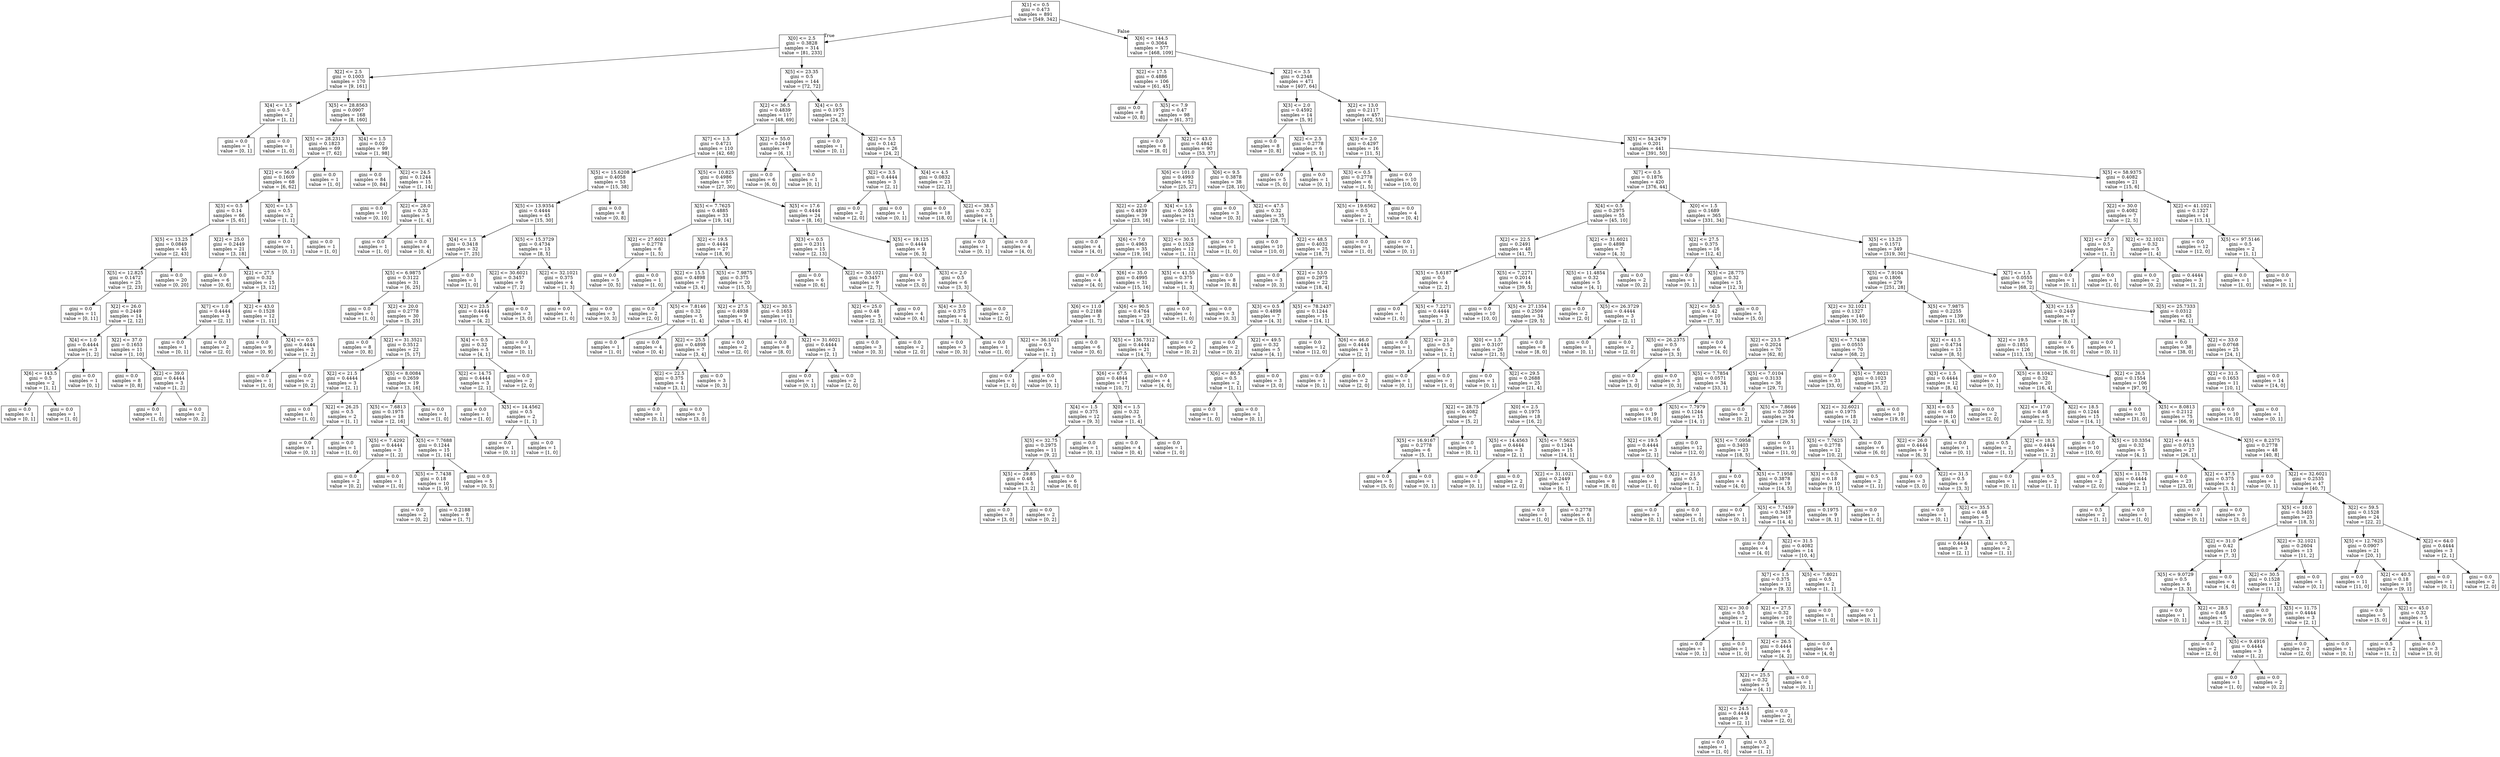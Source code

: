 digraph Tree {
node [shape=box] ;
0 [label="X[1] <= 0.5\ngini = 0.473\nsamples = 891\nvalue = [549, 342]"] ;
1 [label="X[0] <= 2.5\ngini = 0.3828\nsamples = 314\nvalue = [81, 233]"] ;
0 -> 1 [labeldistance=2.5, labelangle=45, headlabel="True"] ;
2 [label="X[2] <= 2.5\ngini = 0.1003\nsamples = 170\nvalue = [9, 161]"] ;
1 -> 2 ;
3 [label="X[4] <= 1.5\ngini = 0.5\nsamples = 2\nvalue = [1, 1]"] ;
2 -> 3 ;
4 [label="gini = 0.0\nsamples = 1\nvalue = [0, 1]"] ;
3 -> 4 ;
5 [label="gini = 0.0\nsamples = 1\nvalue = [1, 0]"] ;
3 -> 5 ;
6 [label="X[5] <= 28.8563\ngini = 0.0907\nsamples = 168\nvalue = [8, 160]"] ;
2 -> 6 ;
7 [label="X[5] <= 28.2313\ngini = 0.1823\nsamples = 69\nvalue = [7, 62]"] ;
6 -> 7 ;
8 [label="X[2] <= 56.0\ngini = 0.1609\nsamples = 68\nvalue = [6, 62]"] ;
7 -> 8 ;
9 [label="X[3] <= 0.5\ngini = 0.14\nsamples = 66\nvalue = [5, 61]"] ;
8 -> 9 ;
10 [label="X[5] <= 13.25\ngini = 0.0849\nsamples = 45\nvalue = [2, 43]"] ;
9 -> 10 ;
11 [label="X[5] <= 12.825\ngini = 0.1472\nsamples = 25\nvalue = [2, 23]"] ;
10 -> 11 ;
12 [label="gini = 0.0\nsamples = 11\nvalue = [0, 11]"] ;
11 -> 12 ;
13 [label="X[2] <= 26.0\ngini = 0.2449\nsamples = 14\nvalue = [2, 12]"] ;
11 -> 13 ;
14 [label="X[4] <= 1.0\ngini = 0.4444\nsamples = 3\nvalue = [1, 2]"] ;
13 -> 14 ;
15 [label="X[6] <= 143.5\ngini = 0.5\nsamples = 2\nvalue = [1, 1]"] ;
14 -> 15 ;
16 [label="gini = 0.0\nsamples = 1\nvalue = [0, 1]"] ;
15 -> 16 ;
17 [label="gini = 0.0\nsamples = 1\nvalue = [1, 0]"] ;
15 -> 17 ;
18 [label="gini = 0.0\nsamples = 1\nvalue = [0, 1]"] ;
14 -> 18 ;
19 [label="X[2] <= 37.0\ngini = 0.1653\nsamples = 11\nvalue = [1, 10]"] ;
13 -> 19 ;
20 [label="gini = 0.0\nsamples = 8\nvalue = [0, 8]"] ;
19 -> 20 ;
21 [label="X[2] <= 39.0\ngini = 0.4444\nsamples = 3\nvalue = [1, 2]"] ;
19 -> 21 ;
22 [label="gini = 0.0\nsamples = 1\nvalue = [1, 0]"] ;
21 -> 22 ;
23 [label="gini = 0.0\nsamples = 2\nvalue = [0, 2]"] ;
21 -> 23 ;
24 [label="gini = 0.0\nsamples = 20\nvalue = [0, 20]"] ;
10 -> 24 ;
25 [label="X[2] <= 25.0\ngini = 0.2449\nsamples = 21\nvalue = [3, 18]"] ;
9 -> 25 ;
26 [label="gini = 0.0\nsamples = 6\nvalue = [0, 6]"] ;
25 -> 26 ;
27 [label="X[2] <= 27.5\ngini = 0.32\nsamples = 15\nvalue = [3, 12]"] ;
25 -> 27 ;
28 [label="X[7] <= 1.0\ngini = 0.4444\nsamples = 3\nvalue = [2, 1]"] ;
27 -> 28 ;
29 [label="gini = 0.0\nsamples = 1\nvalue = [0, 1]"] ;
28 -> 29 ;
30 [label="gini = 0.0\nsamples = 2\nvalue = [2, 0]"] ;
28 -> 30 ;
31 [label="X[2] <= 43.0\ngini = 0.1528\nsamples = 12\nvalue = [1, 11]"] ;
27 -> 31 ;
32 [label="gini = 0.0\nsamples = 9\nvalue = [0, 9]"] ;
31 -> 32 ;
33 [label="X[4] <= 0.5\ngini = 0.4444\nsamples = 3\nvalue = [1, 2]"] ;
31 -> 33 ;
34 [label="gini = 0.0\nsamples = 1\nvalue = [1, 0]"] ;
33 -> 34 ;
35 [label="gini = 0.0\nsamples = 2\nvalue = [0, 2]"] ;
33 -> 35 ;
36 [label="X[0] <= 1.5\ngini = 0.5\nsamples = 2\nvalue = [1, 1]"] ;
8 -> 36 ;
37 [label="gini = 0.0\nsamples = 1\nvalue = [0, 1]"] ;
36 -> 37 ;
38 [label="gini = 0.0\nsamples = 1\nvalue = [1, 0]"] ;
36 -> 38 ;
39 [label="gini = 0.0\nsamples = 1\nvalue = [1, 0]"] ;
7 -> 39 ;
40 [label="X[4] <= 1.5\ngini = 0.02\nsamples = 99\nvalue = [1, 98]"] ;
6 -> 40 ;
41 [label="gini = 0.0\nsamples = 84\nvalue = [0, 84]"] ;
40 -> 41 ;
42 [label="X[2] <= 24.5\ngini = 0.1244\nsamples = 15\nvalue = [1, 14]"] ;
40 -> 42 ;
43 [label="gini = 0.0\nsamples = 10\nvalue = [0, 10]"] ;
42 -> 43 ;
44 [label="X[2] <= 28.0\ngini = 0.32\nsamples = 5\nvalue = [1, 4]"] ;
42 -> 44 ;
45 [label="gini = 0.0\nsamples = 1\nvalue = [1, 0]"] ;
44 -> 45 ;
46 [label="gini = 0.0\nsamples = 4\nvalue = [0, 4]"] ;
44 -> 46 ;
47 [label="X[5] <= 23.35\ngini = 0.5\nsamples = 144\nvalue = [72, 72]"] ;
1 -> 47 ;
48 [label="X[2] <= 36.5\ngini = 0.4839\nsamples = 117\nvalue = [48, 69]"] ;
47 -> 48 ;
49 [label="X[7] <= 1.5\ngini = 0.4721\nsamples = 110\nvalue = [42, 68]"] ;
48 -> 49 ;
50 [label="X[5] <= 15.6208\ngini = 0.4058\nsamples = 53\nvalue = [15, 38]"] ;
49 -> 50 ;
51 [label="X[5] <= 13.9354\ngini = 0.4444\nsamples = 45\nvalue = [15, 30]"] ;
50 -> 51 ;
52 [label="X[4] <= 1.5\ngini = 0.3418\nsamples = 32\nvalue = [7, 25]"] ;
51 -> 52 ;
53 [label="X[5] <= 6.9875\ngini = 0.3122\nsamples = 31\nvalue = [6, 25]"] ;
52 -> 53 ;
54 [label="gini = 0.0\nsamples = 1\nvalue = [1, 0]"] ;
53 -> 54 ;
55 [label="X[2] <= 20.0\ngini = 0.2778\nsamples = 30\nvalue = [5, 25]"] ;
53 -> 55 ;
56 [label="gini = 0.0\nsamples = 8\nvalue = [0, 8]"] ;
55 -> 56 ;
57 [label="X[2] <= 31.3521\ngini = 0.3512\nsamples = 22\nvalue = [5, 17]"] ;
55 -> 57 ;
58 [label="X[2] <= 21.5\ngini = 0.4444\nsamples = 3\nvalue = [2, 1]"] ;
57 -> 58 ;
59 [label="gini = 0.0\nsamples = 1\nvalue = [1, 0]"] ;
58 -> 59 ;
60 [label="X[2] <= 26.25\ngini = 0.5\nsamples = 2\nvalue = [1, 1]"] ;
58 -> 60 ;
61 [label="gini = 0.0\nsamples = 1\nvalue = [0, 1]"] ;
60 -> 61 ;
62 [label="gini = 0.0\nsamples = 1\nvalue = [1, 0]"] ;
60 -> 62 ;
63 [label="X[5] <= 8.0084\ngini = 0.2659\nsamples = 19\nvalue = [3, 16]"] ;
57 -> 63 ;
64 [label="X[5] <= 7.6813\ngini = 0.1975\nsamples = 18\nvalue = [2, 16]"] ;
63 -> 64 ;
65 [label="X[5] <= 7.4292\ngini = 0.4444\nsamples = 3\nvalue = [1, 2]"] ;
64 -> 65 ;
66 [label="gini = 0.0\nsamples = 2\nvalue = [0, 2]"] ;
65 -> 66 ;
67 [label="gini = 0.0\nsamples = 1\nvalue = [1, 0]"] ;
65 -> 67 ;
68 [label="X[5] <= 7.7688\ngini = 0.1244\nsamples = 15\nvalue = [1, 14]"] ;
64 -> 68 ;
69 [label="X[5] <= 7.7438\ngini = 0.18\nsamples = 10\nvalue = [1, 9]"] ;
68 -> 69 ;
70 [label="gini = 0.0\nsamples = 2\nvalue = [0, 2]"] ;
69 -> 70 ;
71 [label="gini = 0.2188\nsamples = 8\nvalue = [1, 7]"] ;
69 -> 71 ;
72 [label="gini = 0.0\nsamples = 5\nvalue = [0, 5]"] ;
68 -> 72 ;
73 [label="gini = 0.0\nsamples = 1\nvalue = [1, 0]"] ;
63 -> 73 ;
74 [label="gini = 0.0\nsamples = 1\nvalue = [1, 0]"] ;
52 -> 74 ;
75 [label="X[5] <= 15.3729\ngini = 0.4734\nsamples = 13\nvalue = [8, 5]"] ;
51 -> 75 ;
76 [label="X[2] <= 30.6021\ngini = 0.3457\nsamples = 9\nvalue = [7, 2]"] ;
75 -> 76 ;
77 [label="X[2] <= 23.5\ngini = 0.4444\nsamples = 6\nvalue = [4, 2]"] ;
76 -> 77 ;
78 [label="X[4] <= 0.5\ngini = 0.32\nsamples = 5\nvalue = [4, 1]"] ;
77 -> 78 ;
79 [label="X[2] <= 14.75\ngini = 0.4444\nsamples = 3\nvalue = [2, 1]"] ;
78 -> 79 ;
80 [label="gini = 0.0\nsamples = 1\nvalue = [1, 0]"] ;
79 -> 80 ;
81 [label="X[5] <= 14.4562\ngini = 0.5\nsamples = 2\nvalue = [1, 1]"] ;
79 -> 81 ;
82 [label="gini = 0.0\nsamples = 1\nvalue = [0, 1]"] ;
81 -> 82 ;
83 [label="gini = 0.0\nsamples = 1\nvalue = [1, 0]"] ;
81 -> 83 ;
84 [label="gini = 0.0\nsamples = 2\nvalue = [2, 0]"] ;
78 -> 84 ;
85 [label="gini = 0.0\nsamples = 1\nvalue = [0, 1]"] ;
77 -> 85 ;
86 [label="gini = 0.0\nsamples = 3\nvalue = [3, 0]"] ;
76 -> 86 ;
87 [label="X[2] <= 32.1021\ngini = 0.375\nsamples = 4\nvalue = [1, 3]"] ;
75 -> 87 ;
88 [label="gini = 0.0\nsamples = 1\nvalue = [1, 0]"] ;
87 -> 88 ;
89 [label="gini = 0.0\nsamples = 3\nvalue = [0, 3]"] ;
87 -> 89 ;
90 [label="gini = 0.0\nsamples = 8\nvalue = [0, 8]"] ;
50 -> 90 ;
91 [label="X[5] <= 10.825\ngini = 0.4986\nsamples = 57\nvalue = [27, 30]"] ;
49 -> 91 ;
92 [label="X[5] <= 7.7625\ngini = 0.4885\nsamples = 33\nvalue = [19, 14]"] ;
91 -> 92 ;
93 [label="X[2] <= 27.6021\ngini = 0.2778\nsamples = 6\nvalue = [1, 5]"] ;
92 -> 93 ;
94 [label="gini = 0.0\nsamples = 5\nvalue = [0, 5]"] ;
93 -> 94 ;
95 [label="gini = 0.0\nsamples = 1\nvalue = [1, 0]"] ;
93 -> 95 ;
96 [label="X[2] <= 19.5\ngini = 0.4444\nsamples = 27\nvalue = [18, 9]"] ;
92 -> 96 ;
97 [label="X[2] <= 15.5\ngini = 0.4898\nsamples = 7\nvalue = [3, 4]"] ;
96 -> 97 ;
98 [label="gini = 0.0\nsamples = 2\nvalue = [2, 0]"] ;
97 -> 98 ;
99 [label="X[5] <= 7.8146\ngini = 0.32\nsamples = 5\nvalue = [1, 4]"] ;
97 -> 99 ;
100 [label="gini = 0.0\nsamples = 1\nvalue = [1, 0]"] ;
99 -> 100 ;
101 [label="gini = 0.0\nsamples = 4\nvalue = [0, 4]"] ;
99 -> 101 ;
102 [label="X[5] <= 7.9875\ngini = 0.375\nsamples = 20\nvalue = [15, 5]"] ;
96 -> 102 ;
103 [label="X[2] <= 27.5\ngini = 0.4938\nsamples = 9\nvalue = [5, 4]"] ;
102 -> 103 ;
104 [label="X[2] <= 25.5\ngini = 0.4898\nsamples = 7\nvalue = [3, 4]"] ;
103 -> 104 ;
105 [label="X[2] <= 22.5\ngini = 0.375\nsamples = 4\nvalue = [3, 1]"] ;
104 -> 105 ;
106 [label="gini = 0.0\nsamples = 1\nvalue = [0, 1]"] ;
105 -> 106 ;
107 [label="gini = 0.0\nsamples = 3\nvalue = [3, 0]"] ;
105 -> 107 ;
108 [label="gini = 0.0\nsamples = 3\nvalue = [0, 3]"] ;
104 -> 108 ;
109 [label="gini = 0.0\nsamples = 2\nvalue = [2, 0]"] ;
103 -> 109 ;
110 [label="X[2] <= 30.5\ngini = 0.1653\nsamples = 11\nvalue = [10, 1]"] ;
102 -> 110 ;
111 [label="gini = 0.0\nsamples = 8\nvalue = [8, 0]"] ;
110 -> 111 ;
112 [label="X[2] <= 31.6021\ngini = 0.4444\nsamples = 3\nvalue = [2, 1]"] ;
110 -> 112 ;
113 [label="gini = 0.0\nsamples = 1\nvalue = [0, 1]"] ;
112 -> 113 ;
114 [label="gini = 0.0\nsamples = 2\nvalue = [2, 0]"] ;
112 -> 114 ;
115 [label="X[5] <= 17.6\ngini = 0.4444\nsamples = 24\nvalue = [8, 16]"] ;
91 -> 115 ;
116 [label="X[3] <= 0.5\ngini = 0.2311\nsamples = 15\nvalue = [2, 13]"] ;
115 -> 116 ;
117 [label="gini = 0.0\nsamples = 6\nvalue = [0, 6]"] ;
116 -> 117 ;
118 [label="X[2] <= 30.1021\ngini = 0.3457\nsamples = 9\nvalue = [2, 7]"] ;
116 -> 118 ;
119 [label="X[2] <= 25.0\ngini = 0.48\nsamples = 5\nvalue = [2, 3]"] ;
118 -> 119 ;
120 [label="gini = 0.0\nsamples = 3\nvalue = [0, 3]"] ;
119 -> 120 ;
121 [label="gini = 0.0\nsamples = 2\nvalue = [2, 0]"] ;
119 -> 121 ;
122 [label="gini = 0.0\nsamples = 4\nvalue = [0, 4]"] ;
118 -> 122 ;
123 [label="X[5] <= 19.125\ngini = 0.4444\nsamples = 9\nvalue = [6, 3]"] ;
115 -> 123 ;
124 [label="gini = 0.0\nsamples = 3\nvalue = [3, 0]"] ;
123 -> 124 ;
125 [label="X[3] <= 2.0\ngini = 0.5\nsamples = 6\nvalue = [3, 3]"] ;
123 -> 125 ;
126 [label="X[4] <= 3.0\ngini = 0.375\nsamples = 4\nvalue = [1, 3]"] ;
125 -> 126 ;
127 [label="gini = 0.0\nsamples = 3\nvalue = [0, 3]"] ;
126 -> 127 ;
128 [label="gini = 0.0\nsamples = 1\nvalue = [1, 0]"] ;
126 -> 128 ;
129 [label="gini = 0.0\nsamples = 2\nvalue = [2, 0]"] ;
125 -> 129 ;
130 [label="X[2] <= 55.0\ngini = 0.2449\nsamples = 7\nvalue = [6, 1]"] ;
48 -> 130 ;
131 [label="gini = 0.0\nsamples = 6\nvalue = [6, 0]"] ;
130 -> 131 ;
132 [label="gini = 0.0\nsamples = 1\nvalue = [0, 1]"] ;
130 -> 132 ;
133 [label="X[4] <= 0.5\ngini = 0.1975\nsamples = 27\nvalue = [24, 3]"] ;
47 -> 133 ;
134 [label="gini = 0.0\nsamples = 1\nvalue = [0, 1]"] ;
133 -> 134 ;
135 [label="X[2] <= 5.5\ngini = 0.142\nsamples = 26\nvalue = [24, 2]"] ;
133 -> 135 ;
136 [label="X[2] <= 3.5\ngini = 0.4444\nsamples = 3\nvalue = [2, 1]"] ;
135 -> 136 ;
137 [label="gini = 0.0\nsamples = 2\nvalue = [2, 0]"] ;
136 -> 137 ;
138 [label="gini = 0.0\nsamples = 1\nvalue = [0, 1]"] ;
136 -> 138 ;
139 [label="X[4] <= 4.5\ngini = 0.0832\nsamples = 23\nvalue = [22, 1]"] ;
135 -> 139 ;
140 [label="gini = 0.0\nsamples = 18\nvalue = [18, 0]"] ;
139 -> 140 ;
141 [label="X[2] <= 38.5\ngini = 0.32\nsamples = 5\nvalue = [4, 1]"] ;
139 -> 141 ;
142 [label="gini = 0.0\nsamples = 1\nvalue = [0, 1]"] ;
141 -> 142 ;
143 [label="gini = 0.0\nsamples = 4\nvalue = [4, 0]"] ;
141 -> 143 ;
144 [label="X[6] <= 144.5\ngini = 0.3064\nsamples = 577\nvalue = [468, 109]"] ;
0 -> 144 [labeldistance=2.5, labelangle=-45, headlabel="False"] ;
145 [label="X[2] <= 17.5\ngini = 0.4886\nsamples = 106\nvalue = [61, 45]"] ;
144 -> 145 ;
146 [label="gini = 0.0\nsamples = 8\nvalue = [0, 8]"] ;
145 -> 146 ;
147 [label="X[5] <= 7.9\ngini = 0.47\nsamples = 98\nvalue = [61, 37]"] ;
145 -> 147 ;
148 [label="gini = 0.0\nsamples = 8\nvalue = [8, 0]"] ;
147 -> 148 ;
149 [label="X[2] <= 43.0\ngini = 0.4842\nsamples = 90\nvalue = [53, 37]"] ;
147 -> 149 ;
150 [label="X[6] <= 101.0\ngini = 0.4993\nsamples = 52\nvalue = [25, 27]"] ;
149 -> 150 ;
151 [label="X[2] <= 22.0\ngini = 0.4839\nsamples = 39\nvalue = [23, 16]"] ;
150 -> 151 ;
152 [label="gini = 0.0\nsamples = 4\nvalue = [4, 0]"] ;
151 -> 152 ;
153 [label="X[6] <= 7.0\ngini = 0.4963\nsamples = 35\nvalue = [19, 16]"] ;
151 -> 153 ;
154 [label="gini = 0.0\nsamples = 4\nvalue = [4, 0]"] ;
153 -> 154 ;
155 [label="X[6] <= 35.0\ngini = 0.4995\nsamples = 31\nvalue = [15, 16]"] ;
153 -> 155 ;
156 [label="X[6] <= 11.0\ngini = 0.2188\nsamples = 8\nvalue = [1, 7]"] ;
155 -> 156 ;
157 [label="X[2] <= 36.1021\ngini = 0.5\nsamples = 2\nvalue = [1, 1]"] ;
156 -> 157 ;
158 [label="gini = 0.0\nsamples = 1\nvalue = [1, 0]"] ;
157 -> 158 ;
159 [label="gini = 0.0\nsamples = 1\nvalue = [0, 1]"] ;
157 -> 159 ;
160 [label="gini = 0.0\nsamples = 6\nvalue = [0, 6]"] ;
156 -> 160 ;
161 [label="X[6] <= 90.5\ngini = 0.4764\nsamples = 23\nvalue = [14, 9]"] ;
155 -> 161 ;
162 [label="X[5] <= 136.7312\ngini = 0.4444\nsamples = 21\nvalue = [14, 7]"] ;
161 -> 162 ;
163 [label="X[6] <= 67.5\ngini = 0.4844\nsamples = 17\nvalue = [10, 7]"] ;
162 -> 163 ;
164 [label="X[4] <= 1.5\ngini = 0.375\nsamples = 12\nvalue = [9, 3]"] ;
163 -> 164 ;
165 [label="X[5] <= 32.75\ngini = 0.2975\nsamples = 11\nvalue = [9, 2]"] ;
164 -> 165 ;
166 [label="X[5] <= 29.85\ngini = 0.48\nsamples = 5\nvalue = [3, 2]"] ;
165 -> 166 ;
167 [label="gini = 0.0\nsamples = 3\nvalue = [3, 0]"] ;
166 -> 167 ;
168 [label="gini = 0.0\nsamples = 2\nvalue = [0, 2]"] ;
166 -> 168 ;
169 [label="gini = 0.0\nsamples = 6\nvalue = [6, 0]"] ;
165 -> 169 ;
170 [label="gini = 0.0\nsamples = 1\nvalue = [0, 1]"] ;
164 -> 170 ;
171 [label="X[0] <= 1.5\ngini = 0.32\nsamples = 5\nvalue = [1, 4]"] ;
163 -> 171 ;
172 [label="gini = 0.0\nsamples = 4\nvalue = [0, 4]"] ;
171 -> 172 ;
173 [label="gini = 0.0\nsamples = 1\nvalue = [1, 0]"] ;
171 -> 173 ;
174 [label="gini = 0.0\nsamples = 4\nvalue = [4, 0]"] ;
162 -> 174 ;
175 [label="gini = 0.0\nsamples = 2\nvalue = [0, 2]"] ;
161 -> 175 ;
176 [label="X[4] <= 1.5\ngini = 0.2604\nsamples = 13\nvalue = [2, 11]"] ;
150 -> 176 ;
177 [label="X[2] <= 30.5\ngini = 0.1528\nsamples = 12\nvalue = [1, 11]"] ;
176 -> 177 ;
178 [label="X[5] <= 41.55\ngini = 0.375\nsamples = 4\nvalue = [1, 3]"] ;
177 -> 178 ;
179 [label="gini = 0.0\nsamples = 1\nvalue = [1, 0]"] ;
178 -> 179 ;
180 [label="gini = 0.0\nsamples = 3\nvalue = [0, 3]"] ;
178 -> 180 ;
181 [label="gini = 0.0\nsamples = 8\nvalue = [0, 8]"] ;
177 -> 181 ;
182 [label="gini = 0.0\nsamples = 1\nvalue = [1, 0]"] ;
176 -> 182 ;
183 [label="X[6] <= 9.5\ngini = 0.3878\nsamples = 38\nvalue = [28, 10]"] ;
149 -> 183 ;
184 [label="gini = 0.0\nsamples = 3\nvalue = [0, 3]"] ;
183 -> 184 ;
185 [label="X[2] <= 47.5\ngini = 0.32\nsamples = 35\nvalue = [28, 7]"] ;
183 -> 185 ;
186 [label="gini = 0.0\nsamples = 10\nvalue = [10, 0]"] ;
185 -> 186 ;
187 [label="X[2] <= 48.5\ngini = 0.4032\nsamples = 25\nvalue = [18, 7]"] ;
185 -> 187 ;
188 [label="gini = 0.0\nsamples = 3\nvalue = [0, 3]"] ;
187 -> 188 ;
189 [label="X[2] <= 53.0\ngini = 0.2975\nsamples = 22\nvalue = [18, 4]"] ;
187 -> 189 ;
190 [label="X[3] <= 0.5\ngini = 0.4898\nsamples = 7\nvalue = [4, 3]"] ;
189 -> 190 ;
191 [label="gini = 0.0\nsamples = 2\nvalue = [0, 2]"] ;
190 -> 191 ;
192 [label="X[2] <= 49.5\ngini = 0.32\nsamples = 5\nvalue = [4, 1]"] ;
190 -> 192 ;
193 [label="X[6] <= 80.5\ngini = 0.5\nsamples = 2\nvalue = [1, 1]"] ;
192 -> 193 ;
194 [label="gini = 0.0\nsamples = 1\nvalue = [1, 0]"] ;
193 -> 194 ;
195 [label="gini = 0.0\nsamples = 1\nvalue = [0, 1]"] ;
193 -> 195 ;
196 [label="gini = 0.0\nsamples = 3\nvalue = [3, 0]"] ;
192 -> 196 ;
197 [label="X[5] <= 78.2437\ngini = 0.1244\nsamples = 15\nvalue = [14, 1]"] ;
189 -> 197 ;
198 [label="gini = 0.0\nsamples = 12\nvalue = [12, 0]"] ;
197 -> 198 ;
199 [label="X[6] <= 46.0\ngini = 0.4444\nsamples = 3\nvalue = [2, 1]"] ;
197 -> 199 ;
200 [label="gini = 0.0\nsamples = 1\nvalue = [0, 1]"] ;
199 -> 200 ;
201 [label="gini = 0.0\nsamples = 2\nvalue = [2, 0]"] ;
199 -> 201 ;
202 [label="X[2] <= 3.5\ngini = 0.2348\nsamples = 471\nvalue = [407, 64]"] ;
144 -> 202 ;
203 [label="X[3] <= 2.0\ngini = 0.4592\nsamples = 14\nvalue = [5, 9]"] ;
202 -> 203 ;
204 [label="gini = 0.0\nsamples = 8\nvalue = [0, 8]"] ;
203 -> 204 ;
205 [label="X[2] <= 2.5\ngini = 0.2778\nsamples = 6\nvalue = [5, 1]"] ;
203 -> 205 ;
206 [label="gini = 0.0\nsamples = 5\nvalue = [5, 0]"] ;
205 -> 206 ;
207 [label="gini = 0.0\nsamples = 1\nvalue = [0, 1]"] ;
205 -> 207 ;
208 [label="X[2] <= 13.0\ngini = 0.2117\nsamples = 457\nvalue = [402, 55]"] ;
202 -> 208 ;
209 [label="X[3] <= 2.0\ngini = 0.4297\nsamples = 16\nvalue = [11, 5]"] ;
208 -> 209 ;
210 [label="X[3] <= 0.5\ngini = 0.2778\nsamples = 6\nvalue = [1, 5]"] ;
209 -> 210 ;
211 [label="X[5] <= 19.6562\ngini = 0.5\nsamples = 2\nvalue = [1, 1]"] ;
210 -> 211 ;
212 [label="gini = 0.0\nsamples = 1\nvalue = [1, 0]"] ;
211 -> 212 ;
213 [label="gini = 0.0\nsamples = 1\nvalue = [0, 1]"] ;
211 -> 213 ;
214 [label="gini = 0.0\nsamples = 4\nvalue = [0, 4]"] ;
210 -> 214 ;
215 [label="gini = 0.0\nsamples = 10\nvalue = [10, 0]"] ;
209 -> 215 ;
216 [label="X[5] <= 54.2479\ngini = 0.201\nsamples = 441\nvalue = [391, 50]"] ;
208 -> 216 ;
217 [label="X[7] <= 0.5\ngini = 0.1876\nsamples = 420\nvalue = [376, 44]"] ;
216 -> 217 ;
218 [label="X[4] <= 0.5\ngini = 0.2975\nsamples = 55\nvalue = [45, 10]"] ;
217 -> 218 ;
219 [label="X[2] <= 22.5\ngini = 0.2491\nsamples = 48\nvalue = [41, 7]"] ;
218 -> 219 ;
220 [label="X[5] <= 5.6187\ngini = 0.5\nsamples = 4\nvalue = [2, 2]"] ;
219 -> 220 ;
221 [label="gini = 0.0\nsamples = 1\nvalue = [1, 0]"] ;
220 -> 221 ;
222 [label="X[5] <= 7.2271\ngini = 0.4444\nsamples = 3\nvalue = [1, 2]"] ;
220 -> 222 ;
223 [label="gini = 0.0\nsamples = 1\nvalue = [0, 1]"] ;
222 -> 223 ;
224 [label="X[2] <= 21.0\ngini = 0.5\nsamples = 2\nvalue = [1, 1]"] ;
222 -> 224 ;
225 [label="gini = 0.0\nsamples = 1\nvalue = [0, 1]"] ;
224 -> 225 ;
226 [label="gini = 0.0\nsamples = 1\nvalue = [1, 0]"] ;
224 -> 226 ;
227 [label="X[5] <= 7.2271\ngini = 0.2014\nsamples = 44\nvalue = [39, 5]"] ;
219 -> 227 ;
228 [label="gini = 0.0\nsamples = 10\nvalue = [10, 0]"] ;
227 -> 228 ;
229 [label="X[5] <= 27.1354\ngini = 0.2509\nsamples = 34\nvalue = [29, 5]"] ;
227 -> 229 ;
230 [label="X[0] <= 1.5\ngini = 0.3107\nsamples = 26\nvalue = [21, 5]"] ;
229 -> 230 ;
231 [label="gini = 0.0\nsamples = 1\nvalue = [0, 1]"] ;
230 -> 231 ;
232 [label="X[2] <= 29.5\ngini = 0.2688\nsamples = 25\nvalue = [21, 4]"] ;
230 -> 232 ;
233 [label="X[2] <= 28.75\ngini = 0.4082\nsamples = 7\nvalue = [5, 2]"] ;
232 -> 233 ;
234 [label="X[5] <= 16.9167\ngini = 0.2778\nsamples = 6\nvalue = [5, 1]"] ;
233 -> 234 ;
235 [label="gini = 0.0\nsamples = 5\nvalue = [5, 0]"] ;
234 -> 235 ;
236 [label="gini = 0.0\nsamples = 1\nvalue = [0, 1]"] ;
234 -> 236 ;
237 [label="gini = 0.0\nsamples = 1\nvalue = [0, 1]"] ;
233 -> 237 ;
238 [label="X[0] <= 2.5\ngini = 0.1975\nsamples = 18\nvalue = [16, 2]"] ;
232 -> 238 ;
239 [label="X[5] <= 14.4563\ngini = 0.4444\nsamples = 3\nvalue = [2, 1]"] ;
238 -> 239 ;
240 [label="gini = 0.0\nsamples = 1\nvalue = [0, 1]"] ;
239 -> 240 ;
241 [label="gini = 0.0\nsamples = 2\nvalue = [2, 0]"] ;
239 -> 241 ;
242 [label="X[5] <= 7.5625\ngini = 0.1244\nsamples = 15\nvalue = [14, 1]"] ;
238 -> 242 ;
243 [label="X[2] <= 31.1021\ngini = 0.2449\nsamples = 7\nvalue = [6, 1]"] ;
242 -> 243 ;
244 [label="gini = 0.0\nsamples = 1\nvalue = [1, 0]"] ;
243 -> 244 ;
245 [label="gini = 0.2778\nsamples = 6\nvalue = [5, 1]"] ;
243 -> 245 ;
246 [label="gini = 0.0\nsamples = 8\nvalue = [8, 0]"] ;
242 -> 246 ;
247 [label="gini = 0.0\nsamples = 8\nvalue = [8, 0]"] ;
229 -> 247 ;
248 [label="X[2] <= 31.6021\ngini = 0.4898\nsamples = 7\nvalue = [4, 3]"] ;
218 -> 248 ;
249 [label="X[5] <= 11.4854\ngini = 0.32\nsamples = 5\nvalue = [4, 1]"] ;
248 -> 249 ;
250 [label="gini = 0.0\nsamples = 2\nvalue = [2, 0]"] ;
249 -> 250 ;
251 [label="X[5] <= 26.3729\ngini = 0.4444\nsamples = 3\nvalue = [2, 1]"] ;
249 -> 251 ;
252 [label="gini = 0.0\nsamples = 1\nvalue = [0, 1]"] ;
251 -> 252 ;
253 [label="gini = 0.0\nsamples = 2\nvalue = [2, 0]"] ;
251 -> 253 ;
254 [label="gini = 0.0\nsamples = 2\nvalue = [0, 2]"] ;
248 -> 254 ;
255 [label="X[0] <= 1.5\ngini = 0.1689\nsamples = 365\nvalue = [331, 34]"] ;
217 -> 255 ;
256 [label="X[2] <= 27.5\ngini = 0.375\nsamples = 16\nvalue = [12, 4]"] ;
255 -> 256 ;
257 [label="gini = 0.0\nsamples = 1\nvalue = [0, 1]"] ;
256 -> 257 ;
258 [label="X[5] <= 28.775\ngini = 0.32\nsamples = 15\nvalue = [12, 3]"] ;
256 -> 258 ;
259 [label="X[2] <= 50.5\ngini = 0.42\nsamples = 10\nvalue = [7, 3]"] ;
258 -> 259 ;
260 [label="X[5] <= 26.2375\ngini = 0.5\nsamples = 6\nvalue = [3, 3]"] ;
259 -> 260 ;
261 [label="gini = 0.0\nsamples = 3\nvalue = [3, 0]"] ;
260 -> 261 ;
262 [label="gini = 0.0\nsamples = 3\nvalue = [0, 3]"] ;
260 -> 262 ;
263 [label="gini = 0.0\nsamples = 4\nvalue = [4, 0]"] ;
259 -> 263 ;
264 [label="gini = 0.0\nsamples = 5\nvalue = [5, 0]"] ;
258 -> 264 ;
265 [label="X[5] <= 13.25\ngini = 0.1571\nsamples = 349\nvalue = [319, 30]"] ;
255 -> 265 ;
266 [label="X[5] <= 7.9104\ngini = 0.1806\nsamples = 279\nvalue = [251, 28]"] ;
265 -> 266 ;
267 [label="X[2] <= 32.1021\ngini = 0.1327\nsamples = 140\nvalue = [130, 10]"] ;
266 -> 267 ;
268 [label="X[2] <= 23.5\ngini = 0.2024\nsamples = 70\nvalue = [62, 8]"] ;
267 -> 268 ;
269 [label="X[5] <= 7.7854\ngini = 0.0571\nsamples = 34\nvalue = [33, 1]"] ;
268 -> 269 ;
270 [label="gini = 0.0\nsamples = 19\nvalue = [19, 0]"] ;
269 -> 270 ;
271 [label="X[5] <= 7.7979\ngini = 0.1244\nsamples = 15\nvalue = [14, 1]"] ;
269 -> 271 ;
272 [label="X[2] <= 19.5\ngini = 0.4444\nsamples = 3\nvalue = [2, 1]"] ;
271 -> 272 ;
273 [label="gini = 0.0\nsamples = 1\nvalue = [1, 0]"] ;
272 -> 273 ;
274 [label="X[2] <= 21.5\ngini = 0.5\nsamples = 2\nvalue = [1, 1]"] ;
272 -> 274 ;
275 [label="gini = 0.0\nsamples = 1\nvalue = [0, 1]"] ;
274 -> 275 ;
276 [label="gini = 0.0\nsamples = 1\nvalue = [1, 0]"] ;
274 -> 276 ;
277 [label="gini = 0.0\nsamples = 12\nvalue = [12, 0]"] ;
271 -> 277 ;
278 [label="X[5] <= 7.0104\ngini = 0.3133\nsamples = 36\nvalue = [29, 7]"] ;
268 -> 278 ;
279 [label="gini = 0.0\nsamples = 2\nvalue = [0, 2]"] ;
278 -> 279 ;
280 [label="X[5] <= 7.8646\ngini = 0.2509\nsamples = 34\nvalue = [29, 5]"] ;
278 -> 280 ;
281 [label="X[5] <= 7.0958\ngini = 0.3403\nsamples = 23\nvalue = [18, 5]"] ;
280 -> 281 ;
282 [label="gini = 0.0\nsamples = 4\nvalue = [4, 0]"] ;
281 -> 282 ;
283 [label="X[5] <= 7.1958\ngini = 0.3878\nsamples = 19\nvalue = [14, 5]"] ;
281 -> 283 ;
284 [label="gini = 0.0\nsamples = 1\nvalue = [0, 1]"] ;
283 -> 284 ;
285 [label="X[5] <= 7.7459\ngini = 0.3457\nsamples = 18\nvalue = [14, 4]"] ;
283 -> 285 ;
286 [label="gini = 0.0\nsamples = 4\nvalue = [4, 0]"] ;
285 -> 286 ;
287 [label="X[2] <= 31.5\ngini = 0.4082\nsamples = 14\nvalue = [10, 4]"] ;
285 -> 287 ;
288 [label="X[7] <= 1.5\ngini = 0.375\nsamples = 12\nvalue = [9, 3]"] ;
287 -> 288 ;
289 [label="X[2] <= 30.0\ngini = 0.5\nsamples = 2\nvalue = [1, 1]"] ;
288 -> 289 ;
290 [label="gini = 0.0\nsamples = 1\nvalue = [0, 1]"] ;
289 -> 290 ;
291 [label="gini = 0.0\nsamples = 1\nvalue = [1, 0]"] ;
289 -> 291 ;
292 [label="X[2] <= 27.5\ngini = 0.32\nsamples = 10\nvalue = [8, 2]"] ;
288 -> 292 ;
293 [label="X[2] <= 26.5\ngini = 0.4444\nsamples = 6\nvalue = [4, 2]"] ;
292 -> 293 ;
294 [label="X[2] <= 25.5\ngini = 0.32\nsamples = 5\nvalue = [4, 1]"] ;
293 -> 294 ;
295 [label="X[2] <= 24.5\ngini = 0.4444\nsamples = 3\nvalue = [2, 1]"] ;
294 -> 295 ;
296 [label="gini = 0.0\nsamples = 1\nvalue = [1, 0]"] ;
295 -> 296 ;
297 [label="gini = 0.5\nsamples = 2\nvalue = [1, 1]"] ;
295 -> 297 ;
298 [label="gini = 0.0\nsamples = 2\nvalue = [2, 0]"] ;
294 -> 298 ;
299 [label="gini = 0.0\nsamples = 1\nvalue = [0, 1]"] ;
293 -> 299 ;
300 [label="gini = 0.0\nsamples = 4\nvalue = [4, 0]"] ;
292 -> 300 ;
301 [label="X[5] <= 7.8021\ngini = 0.5\nsamples = 2\nvalue = [1, 1]"] ;
287 -> 301 ;
302 [label="gini = 0.0\nsamples = 1\nvalue = [1, 0]"] ;
301 -> 302 ;
303 [label="gini = 0.0\nsamples = 1\nvalue = [0, 1]"] ;
301 -> 303 ;
304 [label="gini = 0.0\nsamples = 11\nvalue = [11, 0]"] ;
280 -> 304 ;
305 [label="X[5] <= 7.7438\ngini = 0.0555\nsamples = 70\nvalue = [68, 2]"] ;
267 -> 305 ;
306 [label="gini = 0.0\nsamples = 33\nvalue = [33, 0]"] ;
305 -> 306 ;
307 [label="X[5] <= 7.8021\ngini = 0.1023\nsamples = 37\nvalue = [35, 2]"] ;
305 -> 307 ;
308 [label="X[2] <= 32.6021\ngini = 0.1975\nsamples = 18\nvalue = [16, 2]"] ;
307 -> 308 ;
309 [label="X[5] <= 7.7625\ngini = 0.2778\nsamples = 12\nvalue = [10, 2]"] ;
308 -> 309 ;
310 [label="X[3] <= 0.5\ngini = 0.18\nsamples = 10\nvalue = [9, 1]"] ;
309 -> 310 ;
311 [label="gini = 0.1975\nsamples = 9\nvalue = [8, 1]"] ;
310 -> 311 ;
312 [label="gini = 0.0\nsamples = 1\nvalue = [1, 0]"] ;
310 -> 312 ;
313 [label="gini = 0.5\nsamples = 2\nvalue = [1, 1]"] ;
309 -> 313 ;
314 [label="gini = 0.0\nsamples = 6\nvalue = [6, 0]"] ;
308 -> 314 ;
315 [label="gini = 0.0\nsamples = 19\nvalue = [19, 0]"] ;
307 -> 315 ;
316 [label="X[5] <= 7.9875\ngini = 0.2255\nsamples = 139\nvalue = [121, 18]"] ;
266 -> 316 ;
317 [label="X[2] <= 41.5\ngini = 0.4734\nsamples = 13\nvalue = [8, 5]"] ;
316 -> 317 ;
318 [label="X[3] <= 1.5\ngini = 0.4444\nsamples = 12\nvalue = [8, 4]"] ;
317 -> 318 ;
319 [label="X[3] <= 0.5\ngini = 0.48\nsamples = 10\nvalue = [6, 4]"] ;
318 -> 319 ;
320 [label="X[2] <= 26.0\ngini = 0.4444\nsamples = 9\nvalue = [6, 3]"] ;
319 -> 320 ;
321 [label="gini = 0.0\nsamples = 3\nvalue = [3, 0]"] ;
320 -> 321 ;
322 [label="X[2] <= 31.5\ngini = 0.5\nsamples = 6\nvalue = [3, 3]"] ;
320 -> 322 ;
323 [label="gini = 0.0\nsamples = 1\nvalue = [0, 1]"] ;
322 -> 323 ;
324 [label="X[2] <= 35.5\ngini = 0.48\nsamples = 5\nvalue = [3, 2]"] ;
322 -> 324 ;
325 [label="gini = 0.4444\nsamples = 3\nvalue = [2, 1]"] ;
324 -> 325 ;
326 [label="gini = 0.5\nsamples = 2\nvalue = [1, 1]"] ;
324 -> 326 ;
327 [label="gini = 0.0\nsamples = 1\nvalue = [0, 1]"] ;
319 -> 327 ;
328 [label="gini = 0.0\nsamples = 2\nvalue = [2, 0]"] ;
318 -> 328 ;
329 [label="gini = 0.0\nsamples = 1\nvalue = [0, 1]"] ;
317 -> 329 ;
330 [label="X[2] <= 19.5\ngini = 0.1851\nsamples = 126\nvalue = [113, 13]"] ;
316 -> 330 ;
331 [label="X[5] <= 8.1042\ngini = 0.32\nsamples = 20\nvalue = [16, 4]"] ;
330 -> 331 ;
332 [label="X[2] <= 17.0\ngini = 0.48\nsamples = 5\nvalue = [2, 3]"] ;
331 -> 332 ;
333 [label="gini = 0.5\nsamples = 2\nvalue = [1, 1]"] ;
332 -> 333 ;
334 [label="X[2] <= 18.5\ngini = 0.4444\nsamples = 3\nvalue = [1, 2]"] ;
332 -> 334 ;
335 [label="gini = 0.0\nsamples = 1\nvalue = [0, 1]"] ;
334 -> 335 ;
336 [label="gini = 0.5\nsamples = 2\nvalue = [1, 1]"] ;
334 -> 336 ;
337 [label="X[2] <= 18.5\ngini = 0.1244\nsamples = 15\nvalue = [14, 1]"] ;
331 -> 337 ;
338 [label="gini = 0.0\nsamples = 10\nvalue = [10, 0]"] ;
337 -> 338 ;
339 [label="X[5] <= 10.3354\ngini = 0.32\nsamples = 5\nvalue = [4, 1]"] ;
337 -> 339 ;
340 [label="gini = 0.0\nsamples = 2\nvalue = [2, 0]"] ;
339 -> 340 ;
341 [label="X[5] <= 11.75\ngini = 0.4444\nsamples = 3\nvalue = [2, 1]"] ;
339 -> 341 ;
342 [label="gini = 0.5\nsamples = 2\nvalue = [1, 1]"] ;
341 -> 342 ;
343 [label="gini = 0.0\nsamples = 1\nvalue = [1, 0]"] ;
341 -> 343 ;
344 [label="X[2] <= 26.5\ngini = 0.1554\nsamples = 106\nvalue = [97, 9]"] ;
330 -> 344 ;
345 [label="gini = 0.0\nsamples = 31\nvalue = [31, 0]"] ;
344 -> 345 ;
346 [label="X[5] <= 8.0813\ngini = 0.2112\nsamples = 75\nvalue = [66, 9]"] ;
344 -> 346 ;
347 [label="X[2] <= 44.5\ngini = 0.0713\nsamples = 27\nvalue = [26, 1]"] ;
346 -> 347 ;
348 [label="gini = 0.0\nsamples = 23\nvalue = [23, 0]"] ;
347 -> 348 ;
349 [label="X[2] <= 47.5\ngini = 0.375\nsamples = 4\nvalue = [3, 1]"] ;
347 -> 349 ;
350 [label="gini = 0.0\nsamples = 1\nvalue = [0, 1]"] ;
349 -> 350 ;
351 [label="gini = 0.0\nsamples = 3\nvalue = [3, 0]"] ;
349 -> 351 ;
352 [label="X[5] <= 8.2375\ngini = 0.2778\nsamples = 48\nvalue = [40, 8]"] ;
346 -> 352 ;
353 [label="gini = 0.0\nsamples = 1\nvalue = [0, 1]"] ;
352 -> 353 ;
354 [label="X[2] <= 32.6021\ngini = 0.2535\nsamples = 47\nvalue = [40, 7]"] ;
352 -> 354 ;
355 [label="X[5] <= 10.0\ngini = 0.3403\nsamples = 23\nvalue = [18, 5]"] ;
354 -> 355 ;
356 [label="X[2] <= 31.0\ngini = 0.42\nsamples = 10\nvalue = [7, 3]"] ;
355 -> 356 ;
357 [label="X[5] <= 9.0729\ngini = 0.5\nsamples = 6\nvalue = [3, 3]"] ;
356 -> 357 ;
358 [label="gini = 0.0\nsamples = 1\nvalue = [0, 1]"] ;
357 -> 358 ;
359 [label="X[2] <= 28.5\ngini = 0.48\nsamples = 5\nvalue = [3, 2]"] ;
357 -> 359 ;
360 [label="gini = 0.0\nsamples = 2\nvalue = [2, 0]"] ;
359 -> 360 ;
361 [label="X[5] <= 9.4916\ngini = 0.4444\nsamples = 3\nvalue = [1, 2]"] ;
359 -> 361 ;
362 [label="gini = 0.0\nsamples = 1\nvalue = [1, 0]"] ;
361 -> 362 ;
363 [label="gini = 0.0\nsamples = 2\nvalue = [0, 2]"] ;
361 -> 363 ;
364 [label="gini = 0.0\nsamples = 4\nvalue = [4, 0]"] ;
356 -> 364 ;
365 [label="X[2] <= 32.1021\ngini = 0.2604\nsamples = 13\nvalue = [11, 2]"] ;
355 -> 365 ;
366 [label="X[2] <= 30.5\ngini = 0.1528\nsamples = 12\nvalue = [11, 1]"] ;
365 -> 366 ;
367 [label="gini = 0.0\nsamples = 9\nvalue = [9, 0]"] ;
366 -> 367 ;
368 [label="X[5] <= 11.75\ngini = 0.4444\nsamples = 3\nvalue = [2, 1]"] ;
366 -> 368 ;
369 [label="gini = 0.0\nsamples = 2\nvalue = [2, 0]"] ;
368 -> 369 ;
370 [label="gini = 0.0\nsamples = 1\nvalue = [0, 1]"] ;
368 -> 370 ;
371 [label="gini = 0.0\nsamples = 1\nvalue = [0, 1]"] ;
365 -> 371 ;
372 [label="X[2] <= 59.5\ngini = 0.1528\nsamples = 24\nvalue = [22, 2]"] ;
354 -> 372 ;
373 [label="X[5] <= 12.7625\ngini = 0.0907\nsamples = 21\nvalue = [20, 1]"] ;
372 -> 373 ;
374 [label="gini = 0.0\nsamples = 11\nvalue = [11, 0]"] ;
373 -> 374 ;
375 [label="X[2] <= 40.5\ngini = 0.18\nsamples = 10\nvalue = [9, 1]"] ;
373 -> 375 ;
376 [label="gini = 0.0\nsamples = 5\nvalue = [5, 0]"] ;
375 -> 376 ;
377 [label="X[2] <= 45.0\ngini = 0.32\nsamples = 5\nvalue = [4, 1]"] ;
375 -> 377 ;
378 [label="gini = 0.5\nsamples = 2\nvalue = [1, 1]"] ;
377 -> 378 ;
379 [label="gini = 0.0\nsamples = 3\nvalue = [3, 0]"] ;
377 -> 379 ;
380 [label="X[2] <= 64.0\ngini = 0.4444\nsamples = 3\nvalue = [2, 1]"] ;
372 -> 380 ;
381 [label="gini = 0.0\nsamples = 1\nvalue = [0, 1]"] ;
380 -> 381 ;
382 [label="gini = 0.0\nsamples = 2\nvalue = [2, 0]"] ;
380 -> 382 ;
383 [label="X[7] <= 1.5\ngini = 0.0555\nsamples = 70\nvalue = [68, 2]"] ;
265 -> 383 ;
384 [label="X[3] <= 1.5\ngini = 0.2449\nsamples = 7\nvalue = [6, 1]"] ;
383 -> 384 ;
385 [label="gini = 0.0\nsamples = 6\nvalue = [6, 0]"] ;
384 -> 385 ;
386 [label="gini = 0.0\nsamples = 1\nvalue = [0, 1]"] ;
384 -> 386 ;
387 [label="X[5] <= 25.7333\ngini = 0.0312\nsamples = 63\nvalue = [62, 1]"] ;
383 -> 387 ;
388 [label="gini = 0.0\nsamples = 38\nvalue = [38, 0]"] ;
387 -> 388 ;
389 [label="X[2] <= 33.0\ngini = 0.0768\nsamples = 25\nvalue = [24, 1]"] ;
387 -> 389 ;
390 [label="X[2] <= 31.5\ngini = 0.1653\nsamples = 11\nvalue = [10, 1]"] ;
389 -> 390 ;
391 [label="gini = 0.0\nsamples = 10\nvalue = [10, 0]"] ;
390 -> 391 ;
392 [label="gini = 0.0\nsamples = 1\nvalue = [0, 1]"] ;
390 -> 392 ;
393 [label="gini = 0.0\nsamples = 14\nvalue = [14, 0]"] ;
389 -> 393 ;
394 [label="X[5] <= 58.9375\ngini = 0.4082\nsamples = 21\nvalue = [15, 6]"] ;
216 -> 394 ;
395 [label="X[2] <= 30.0\ngini = 0.4082\nsamples = 7\nvalue = [2, 5]"] ;
394 -> 395 ;
396 [label="X[2] <= 27.0\ngini = 0.5\nsamples = 2\nvalue = [1, 1]"] ;
395 -> 396 ;
397 [label="gini = 0.0\nsamples = 1\nvalue = [0, 1]"] ;
396 -> 397 ;
398 [label="gini = 0.0\nsamples = 1\nvalue = [1, 0]"] ;
396 -> 398 ;
399 [label="X[2] <= 32.1021\ngini = 0.32\nsamples = 5\nvalue = [1, 4]"] ;
395 -> 399 ;
400 [label="gini = 0.0\nsamples = 2\nvalue = [0, 2]"] ;
399 -> 400 ;
401 [label="gini = 0.4444\nsamples = 3\nvalue = [1, 2]"] ;
399 -> 401 ;
402 [label="X[2] <= 41.1021\ngini = 0.1327\nsamples = 14\nvalue = [13, 1]"] ;
394 -> 402 ;
403 [label="gini = 0.0\nsamples = 12\nvalue = [12, 0]"] ;
402 -> 403 ;
404 [label="X[5] <= 97.5146\ngini = 0.5\nsamples = 2\nvalue = [1, 1]"] ;
402 -> 404 ;
405 [label="gini = 0.0\nsamples = 1\nvalue = [1, 0]"] ;
404 -> 405 ;
406 [label="gini = 0.0\nsamples = 1\nvalue = [0, 1]"] ;
404 -> 406 ;
}